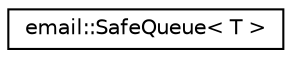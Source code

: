 digraph "Graphical Class Hierarchy"
{
 // LATEX_PDF_SIZE
  edge [fontname="Helvetica",fontsize="10",labelfontname="Helvetica",labelfontsize="10"];
  node [fontname="Helvetica",fontsize="10",shape=record];
  rankdir="LR";
  Node0 [label="email::SafeQueue\< T \>",height=0.2,width=0.4,color="black", fillcolor="white", style="filled",URL="$classemail_1_1SafeQueue.html",tooltip="Simple thread-safe queue."];
}
